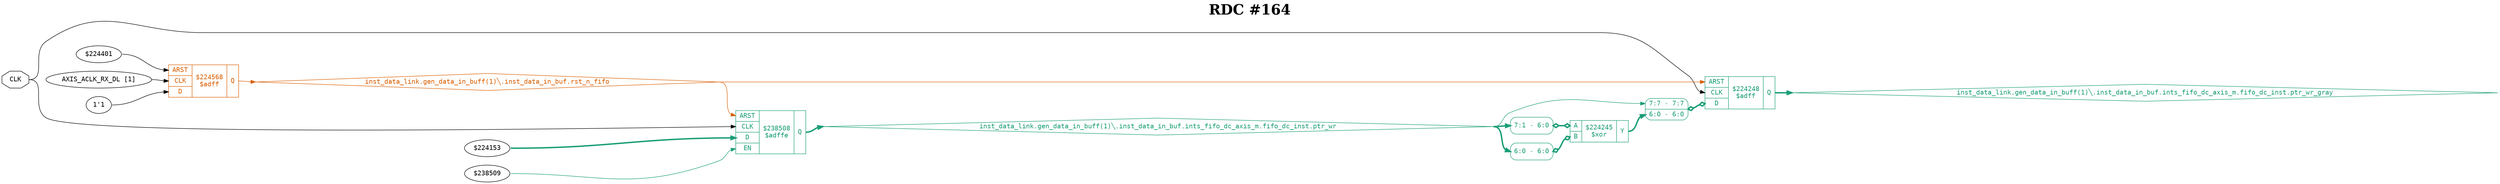 digraph "spacefibre_light_top" {
label=<<b>RDC #164</b>>;
labelloc="t"
fontsize="30"
node ["fontname"="Courier"]
edge ["fontname"="Courier"]
rankdir="LR";
remincross=true;
n2 [ shape=octagon, label="CLK", color="black", fontcolor="black", href="/src/ip_spacefibre_light_top/spacefibre_light_top.vhd#45" ];
n3 [ shape=diamond, label="inst_data_link.gen_data_in_buff(1)&#9586;.inst_data_in_buf.ints_fifo_dc_axis_m.fifo_dc_inst.ptr_wr", colorscheme="dark28", color="1", fontcolor="1", href="/src/ip/fifo_dc/fifo_dc.vhd#94" ];
n4 [ shape=diamond, label="inst_data_link.gen_data_in_buff(1)&#9586;.inst_data_in_buf.ints_fifo_dc_axis_m.fifo_dc_inst.ptr_wr_gray", colorscheme="dark28", color="1", fontcolor="1", href="/src/ip/fifo_dc/fifo_dc.vhd#102" ];
n5 [ shape=diamond, label="inst_data_link.gen_data_in_buff(1)&#9586;.inst_data_in_buf.rst_n_fifo", colorscheme="dark28", color="2", fontcolor="2", href="/src/module_data_link/data_in_buf.vhd#142" ];
{ rank="source"; n2;}
{ rank="sink";}
v0 [ label="$224153" ];
v1 [ label="$238509" ];
c10 [ shape=record, label="{{<p6> ARST|<p2> CLK|<p7> D|<p8> EN}|$238508\n$adffe|{<p9> Q}}", colorscheme="dark28", color="1", fontcolor="1" , href="/src/ip/fifo_dc/fifo_dc.vhd#199"  ];
v2 [ label="$224401" ];
v3 [ label="AXIS_ACLK_RX_DL [1]" ];
v4 [ label="1'1" ];
c11 [ shape=record, label="{{<p6> ARST|<p2> CLK|<p7> D}|$224568\n$adff|{<p9> Q}}", colorscheme="dark28", color="2", fontcolor="2" , href="/src/module_data_link/data_in_buf.vhd#194"  ];
c12 [ shape=record, label="{{<p6> ARST|<p2> CLK|<p7> D}|$224248\n$adff|{<p9> Q}}", colorscheme="dark28", color="1", fontcolor="1" , href="/src/ip/fifo_dc/fifo_dc.vhd#240"  ];
x5 [ shape=record, style=rounded, label="<s1> 7:7 - 7:7 |<s0> 6:0 - 6:0 ", colorscheme="dark28", color="1", fontcolor="1" ];
x5:e -> c12:p7:w [arrowhead=odiamond, arrowtail=odiamond, dir=both, colorscheme="dark28", color="1", fontcolor="1", style="setlinewidth(3)", label=""];
c16 [ shape=record, label="{{<p13> A|<p14> B}|$224245\n$xor|{<p15> Y}}", colorscheme="dark28", color="1", fontcolor="1" , href="/src/ip/fifo_dc/fifo_dc.vhd#136"  ];
x6 [ shape=record, style=rounded, label="<s0> 7:1 - 6:0 ", colorscheme="dark28", color="1", fontcolor="1" ];
x6:e -> c16:p13:w [arrowhead=odiamond, arrowtail=odiamond, dir=both, colorscheme="dark28", color="1", fontcolor="1", style="setlinewidth(3)", label=""];
x7 [ shape=record, style=rounded, label="<s0> 6:0 - 6:0 ", colorscheme="dark28", color="1", fontcolor="1" ];
x7:e -> c16:p14:w [arrowhead=odiamond, arrowtail=odiamond, dir=both, colorscheme="dark28", color="1", fontcolor="1", style="setlinewidth(3)", label=""];
c16:p15:e -> x5:s0:w [colorscheme="dark28", color="1", fontcolor="1", style="setlinewidth(3)", label=""];
n2:e -> c10:p2:w [color="black", fontcolor="black", label=""];
n2:e -> c12:p2:w [color="black", fontcolor="black", label=""];
c10:p9:e -> n3:w [colorscheme="dark28", color="1", fontcolor="1", style="setlinewidth(3)", label=""];
n3:e -> x5:s1:w [colorscheme="dark28", color="1", fontcolor="1", label=""];
n3:e -> x6:s0:w [colorscheme="dark28", color="1", fontcolor="1", style="setlinewidth(3)", label=""];
n3:e -> x7:s0:w [colorscheme="dark28", color="1", fontcolor="1", style="setlinewidth(3)", label=""];
c12:p9:e -> n4:w [colorscheme="dark28", color="1", fontcolor="1", style="setlinewidth(3)", label=""];
c11:p9:e -> n5:w [colorscheme="dark28", color="2", fontcolor="2", label=""];
n5:e -> c10:p6:w [colorscheme="dark28", color="2", fontcolor="2", label=""];
n5:e -> c12:p6:w [colorscheme="dark28", color="2", fontcolor="2", label=""];
v0:e -> c10:p7:w [colorscheme="dark28", color="1", fontcolor="1", style="setlinewidth(3)", label=""];
v1:e -> c10:p8:w [colorscheme="dark28", color="1", fontcolor="1", label=""];
v2:e -> c11:p6:w [color="black", fontcolor="black", label=""];
v3:e -> c11:p2:w [color="black", fontcolor="black", label=""];
v4:e -> c11:p7:w [color="black", fontcolor="black", label=""];
}

